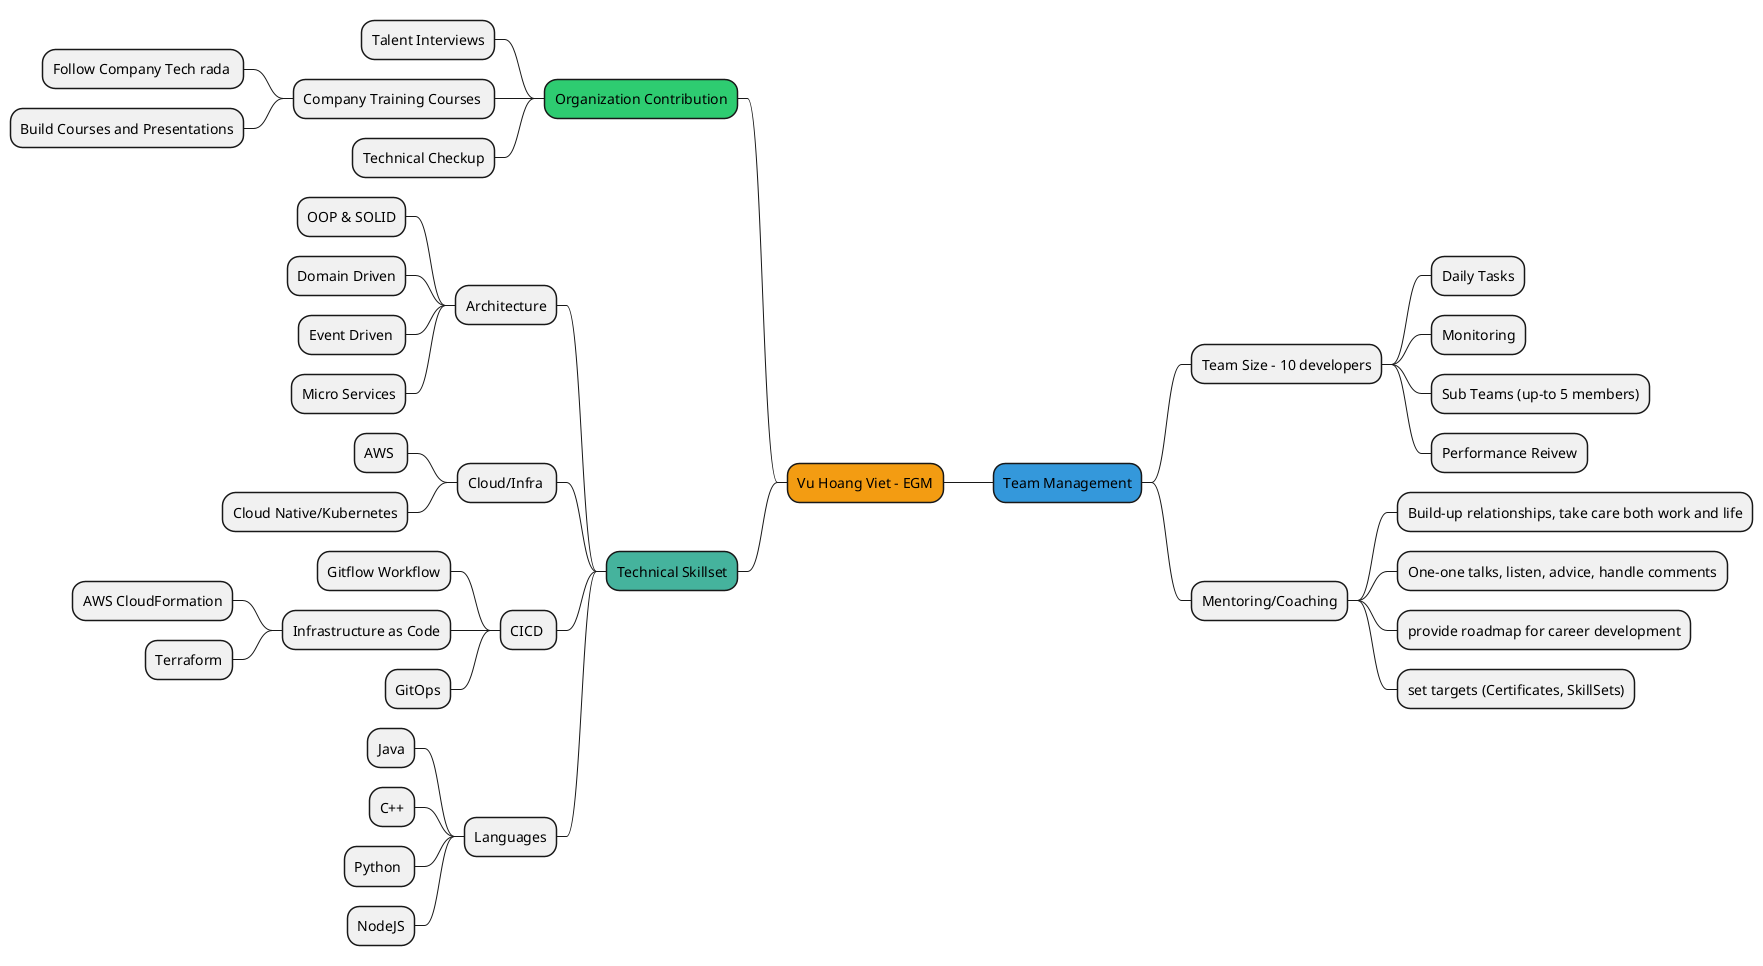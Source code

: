 @startmindmap
+[#f39c12] Vu Hoang Viet - EGM
++[#3498db] Team Management
+++ Team Size - 10 developers
++++ Daily Tasks
++++ Monitoring
++++ Sub Teams (up-to 5 members)
++++ Performance Reivew
+++ Mentoring/Coaching
++++ Build-up relationships, take care both work and life
++++ One-one talks, listen, advice, handle comments
++++ provide roadmap for career development
++++ set targets (Certificates, SkillSets)
--[#2ecc71] Organization Contribution
--- Talent Interviews
--- Company Training Courses 
---- Follow Company Tech rada 
---- Build Courses and Presentations
--- Technical Checkup
--[#45b39d] Technical Skillset
--- Architecture
---- OOP & SOLID
---- Domain Driven
---- Event Driven 
---- Micro Services
--- Cloud/Infra 
---- AWS 
---- Cloud Native/Kubernetes
--- CICD 
---- Gitflow Workflow
---- Infrastructure as Code
----- AWS CloudFormation
----- Terraform
---- GitOps
--- Languages
---- Java
---- C++
---- Python 
---- NodeJS


@endmindmap